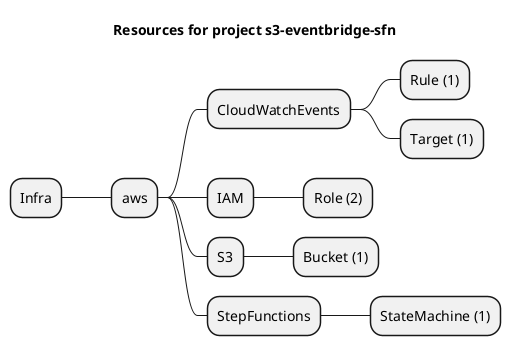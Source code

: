 @startmindmap
title Resources for project s3-eventbridge-sfn
skinparam monochrome true
+ Infra
++ aws
+++ CloudWatchEvents
++++ Rule (1)
++++ Target (1)
+++ IAM
++++ Role (2)
+++ S3
++++ Bucket (1)
+++ StepFunctions
++++ StateMachine (1)
@endmindmap